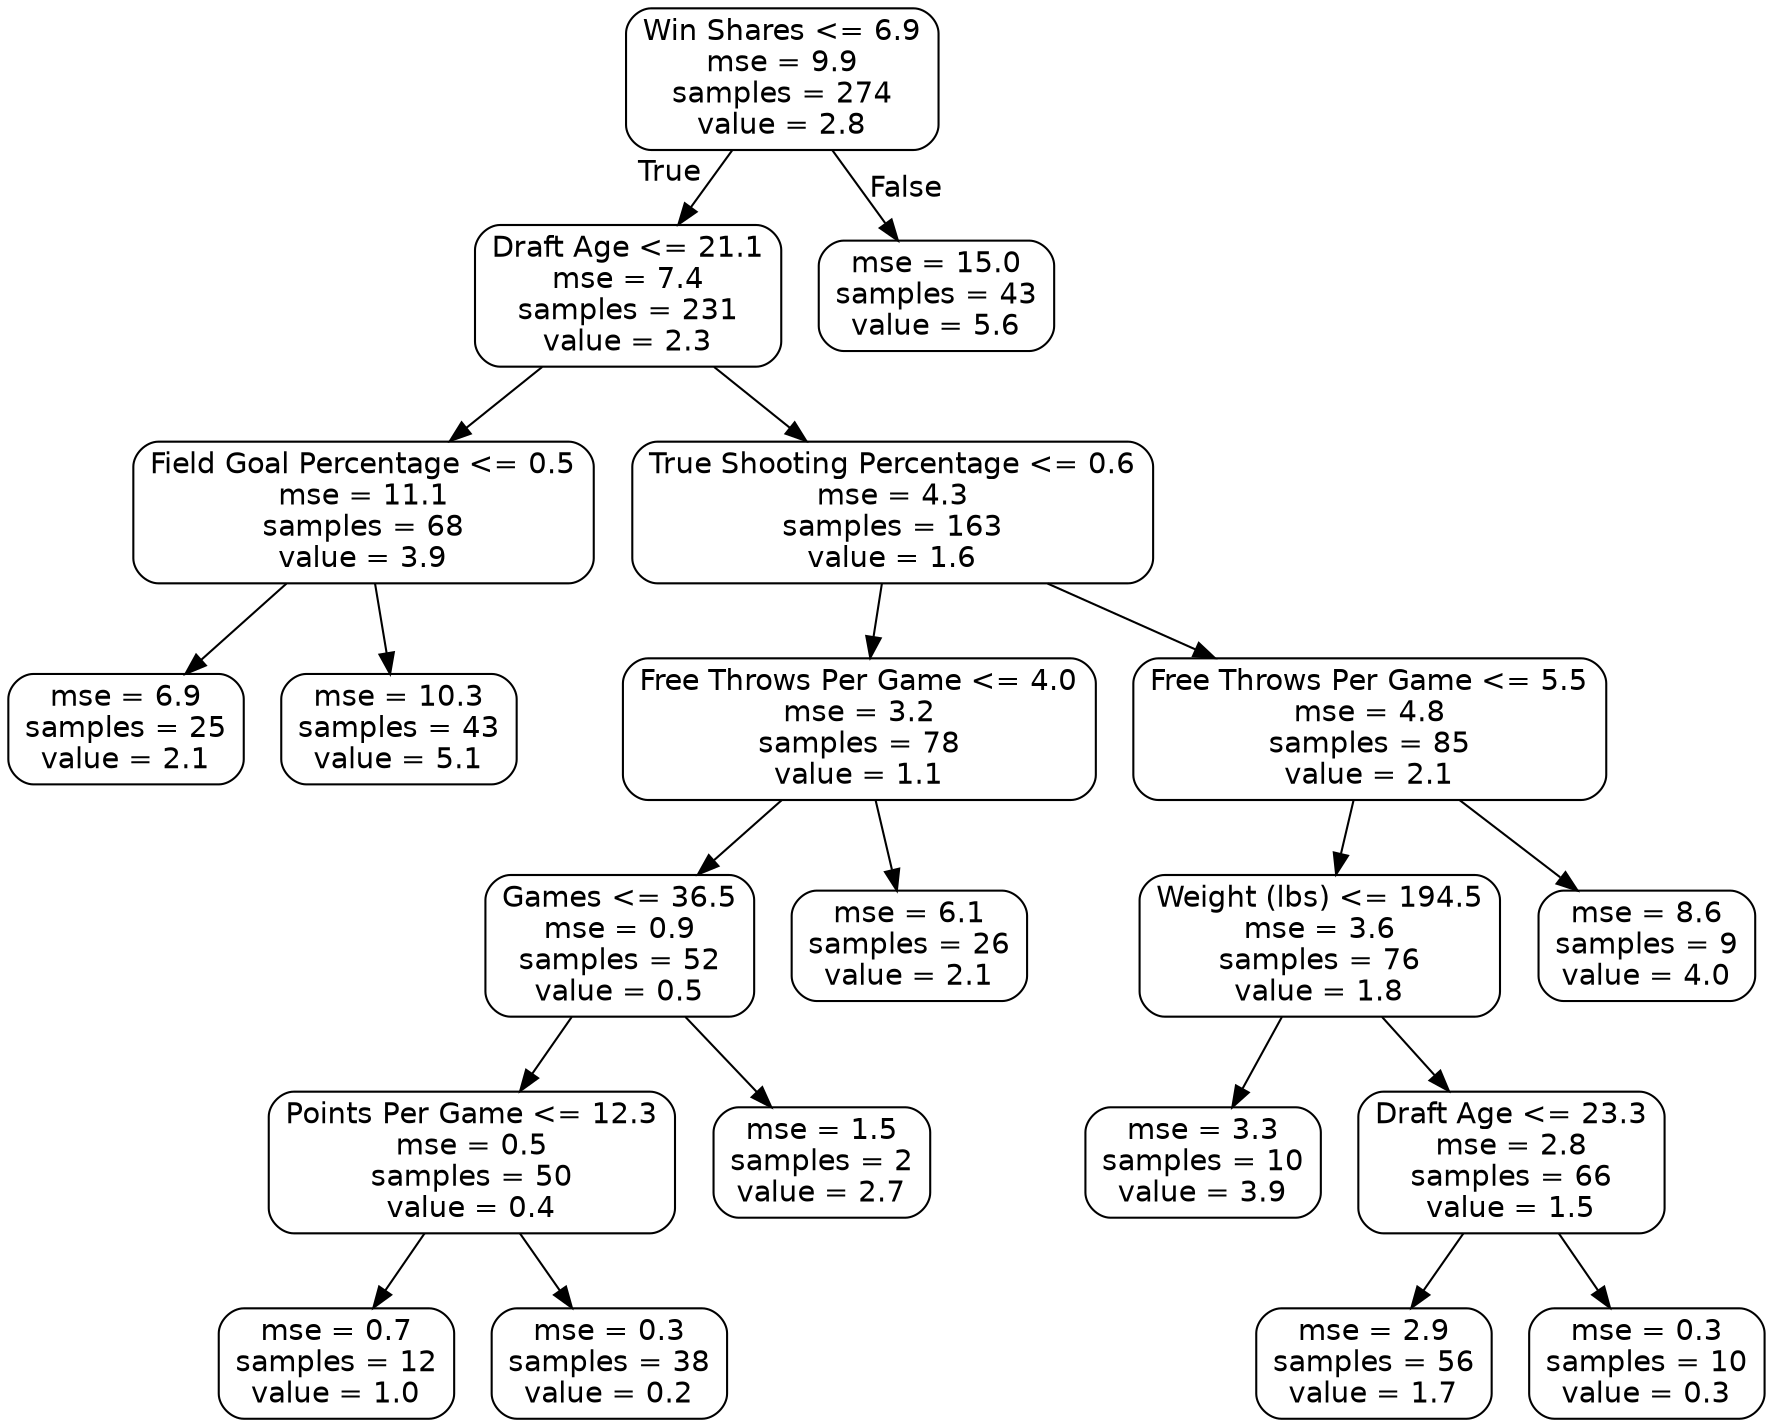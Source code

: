 digraph Tree {
node [shape=box, style="rounded", color="black", fontname=helvetica] ;
edge [fontname=helvetica] ;
0 [label="Win Shares <= 6.9\nmse = 9.9\nsamples = 274\nvalue = 2.8"] ;
1 [label="Draft Age <= 21.1\nmse = 7.4\nsamples = 231\nvalue = 2.3"] ;
0 -> 1 [labeldistance=2.5, labelangle=45, headlabel="True"] ;
2 [label="Field Goal Percentage <= 0.5\nmse = 11.1\nsamples = 68\nvalue = 3.9"] ;
1 -> 2 ;
3 [label="mse = 6.9\nsamples = 25\nvalue = 2.1"] ;
2 -> 3 ;
4 [label="mse = 10.3\nsamples = 43\nvalue = 5.1"] ;
2 -> 4 ;
5 [label="True Shooting Percentage <= 0.6\nmse = 4.3\nsamples = 163\nvalue = 1.6"] ;
1 -> 5 ;
6 [label="Free Throws Per Game <= 4.0\nmse = 3.2\nsamples = 78\nvalue = 1.1"] ;
5 -> 6 ;
7 [label="Games <= 36.5\nmse = 0.9\nsamples = 52\nvalue = 0.5"] ;
6 -> 7 ;
8 [label="Points Per Game <= 12.3\nmse = 0.5\nsamples = 50\nvalue = 0.4"] ;
7 -> 8 ;
9 [label="mse = 0.7\nsamples = 12\nvalue = 1.0"] ;
8 -> 9 ;
10 [label="mse = 0.3\nsamples = 38\nvalue = 0.2"] ;
8 -> 10 ;
11 [label="mse = 1.5\nsamples = 2\nvalue = 2.7"] ;
7 -> 11 ;
12 [label="mse = 6.1\nsamples = 26\nvalue = 2.1"] ;
6 -> 12 ;
13 [label="Free Throws Per Game <= 5.5\nmse = 4.8\nsamples = 85\nvalue = 2.1"] ;
5 -> 13 ;
14 [label="Weight (lbs) <= 194.5\nmse = 3.6\nsamples = 76\nvalue = 1.8"] ;
13 -> 14 ;
15 [label="mse = 3.3\nsamples = 10\nvalue = 3.9"] ;
14 -> 15 ;
16 [label="Draft Age <= 23.3\nmse = 2.8\nsamples = 66\nvalue = 1.5"] ;
14 -> 16 ;
17 [label="mse = 2.9\nsamples = 56\nvalue = 1.7"] ;
16 -> 17 ;
18 [label="mse = 0.3\nsamples = 10\nvalue = 0.3"] ;
16 -> 18 ;
19 [label="mse = 8.6\nsamples = 9\nvalue = 4.0"] ;
13 -> 19 ;
20 [label="mse = 15.0\nsamples = 43\nvalue = 5.6"] ;
0 -> 20 [labeldistance=2.5, labelangle=-45, headlabel="False"] ;
}